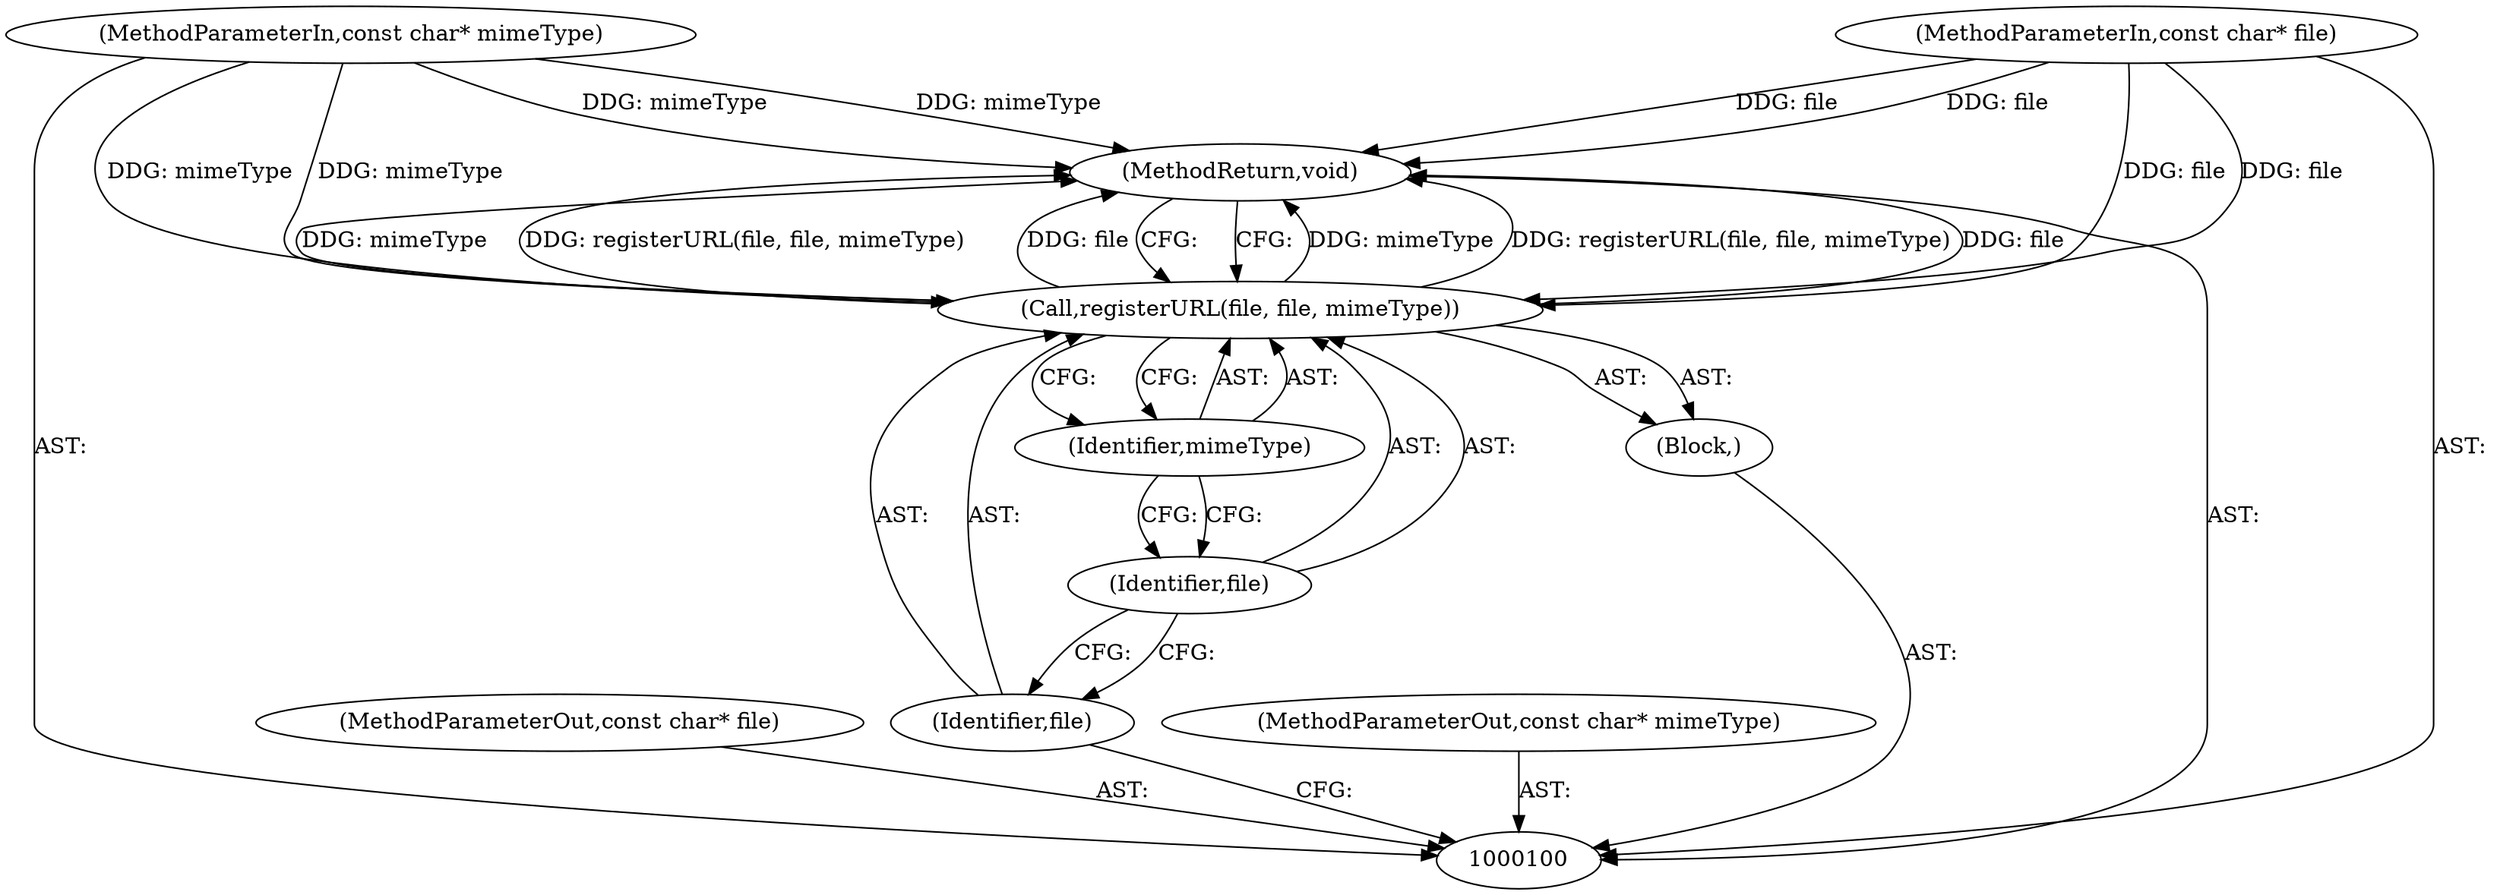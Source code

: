 digraph "1_Chrome_7f0126ff011142c8619b10a6e64d04d1745c503a_12" {
"1000101" [label="(MethodParameterIn,const char* file)"];
"1000112" [label="(MethodParameterOut,const char* file)"];
"1000102" [label="(MethodParameterIn,const char* mimeType)"];
"1000113" [label="(MethodParameterOut,const char* mimeType)"];
"1000108" [label="(MethodReturn,void)"];
"1000103" [label="(Block,)"];
"1000105" [label="(Identifier,file)"];
"1000106" [label="(Identifier,file)"];
"1000107" [label="(Identifier,mimeType)"];
"1000104" [label="(Call,registerURL(file, file, mimeType))"];
"1000101" -> "1000100"  [label="AST: "];
"1000101" -> "1000108"  [label="DDG: file"];
"1000101" -> "1000104"  [label="DDG: file"];
"1000112" -> "1000100"  [label="AST: "];
"1000102" -> "1000100"  [label="AST: "];
"1000102" -> "1000108"  [label="DDG: mimeType"];
"1000102" -> "1000104"  [label="DDG: mimeType"];
"1000113" -> "1000100"  [label="AST: "];
"1000108" -> "1000100"  [label="AST: "];
"1000108" -> "1000104"  [label="CFG: "];
"1000104" -> "1000108"  [label="DDG: mimeType"];
"1000104" -> "1000108"  [label="DDG: registerURL(file, file, mimeType)"];
"1000104" -> "1000108"  [label="DDG: file"];
"1000102" -> "1000108"  [label="DDG: mimeType"];
"1000101" -> "1000108"  [label="DDG: file"];
"1000103" -> "1000100"  [label="AST: "];
"1000104" -> "1000103"  [label="AST: "];
"1000105" -> "1000104"  [label="AST: "];
"1000105" -> "1000100"  [label="CFG: "];
"1000106" -> "1000105"  [label="CFG: "];
"1000106" -> "1000104"  [label="AST: "];
"1000106" -> "1000105"  [label="CFG: "];
"1000107" -> "1000106"  [label="CFG: "];
"1000107" -> "1000104"  [label="AST: "];
"1000107" -> "1000106"  [label="CFG: "];
"1000104" -> "1000107"  [label="CFG: "];
"1000104" -> "1000103"  [label="AST: "];
"1000104" -> "1000107"  [label="CFG: "];
"1000105" -> "1000104"  [label="AST: "];
"1000106" -> "1000104"  [label="AST: "];
"1000107" -> "1000104"  [label="AST: "];
"1000108" -> "1000104"  [label="CFG: "];
"1000104" -> "1000108"  [label="DDG: mimeType"];
"1000104" -> "1000108"  [label="DDG: registerURL(file, file, mimeType)"];
"1000104" -> "1000108"  [label="DDG: file"];
"1000101" -> "1000104"  [label="DDG: file"];
"1000102" -> "1000104"  [label="DDG: mimeType"];
}
